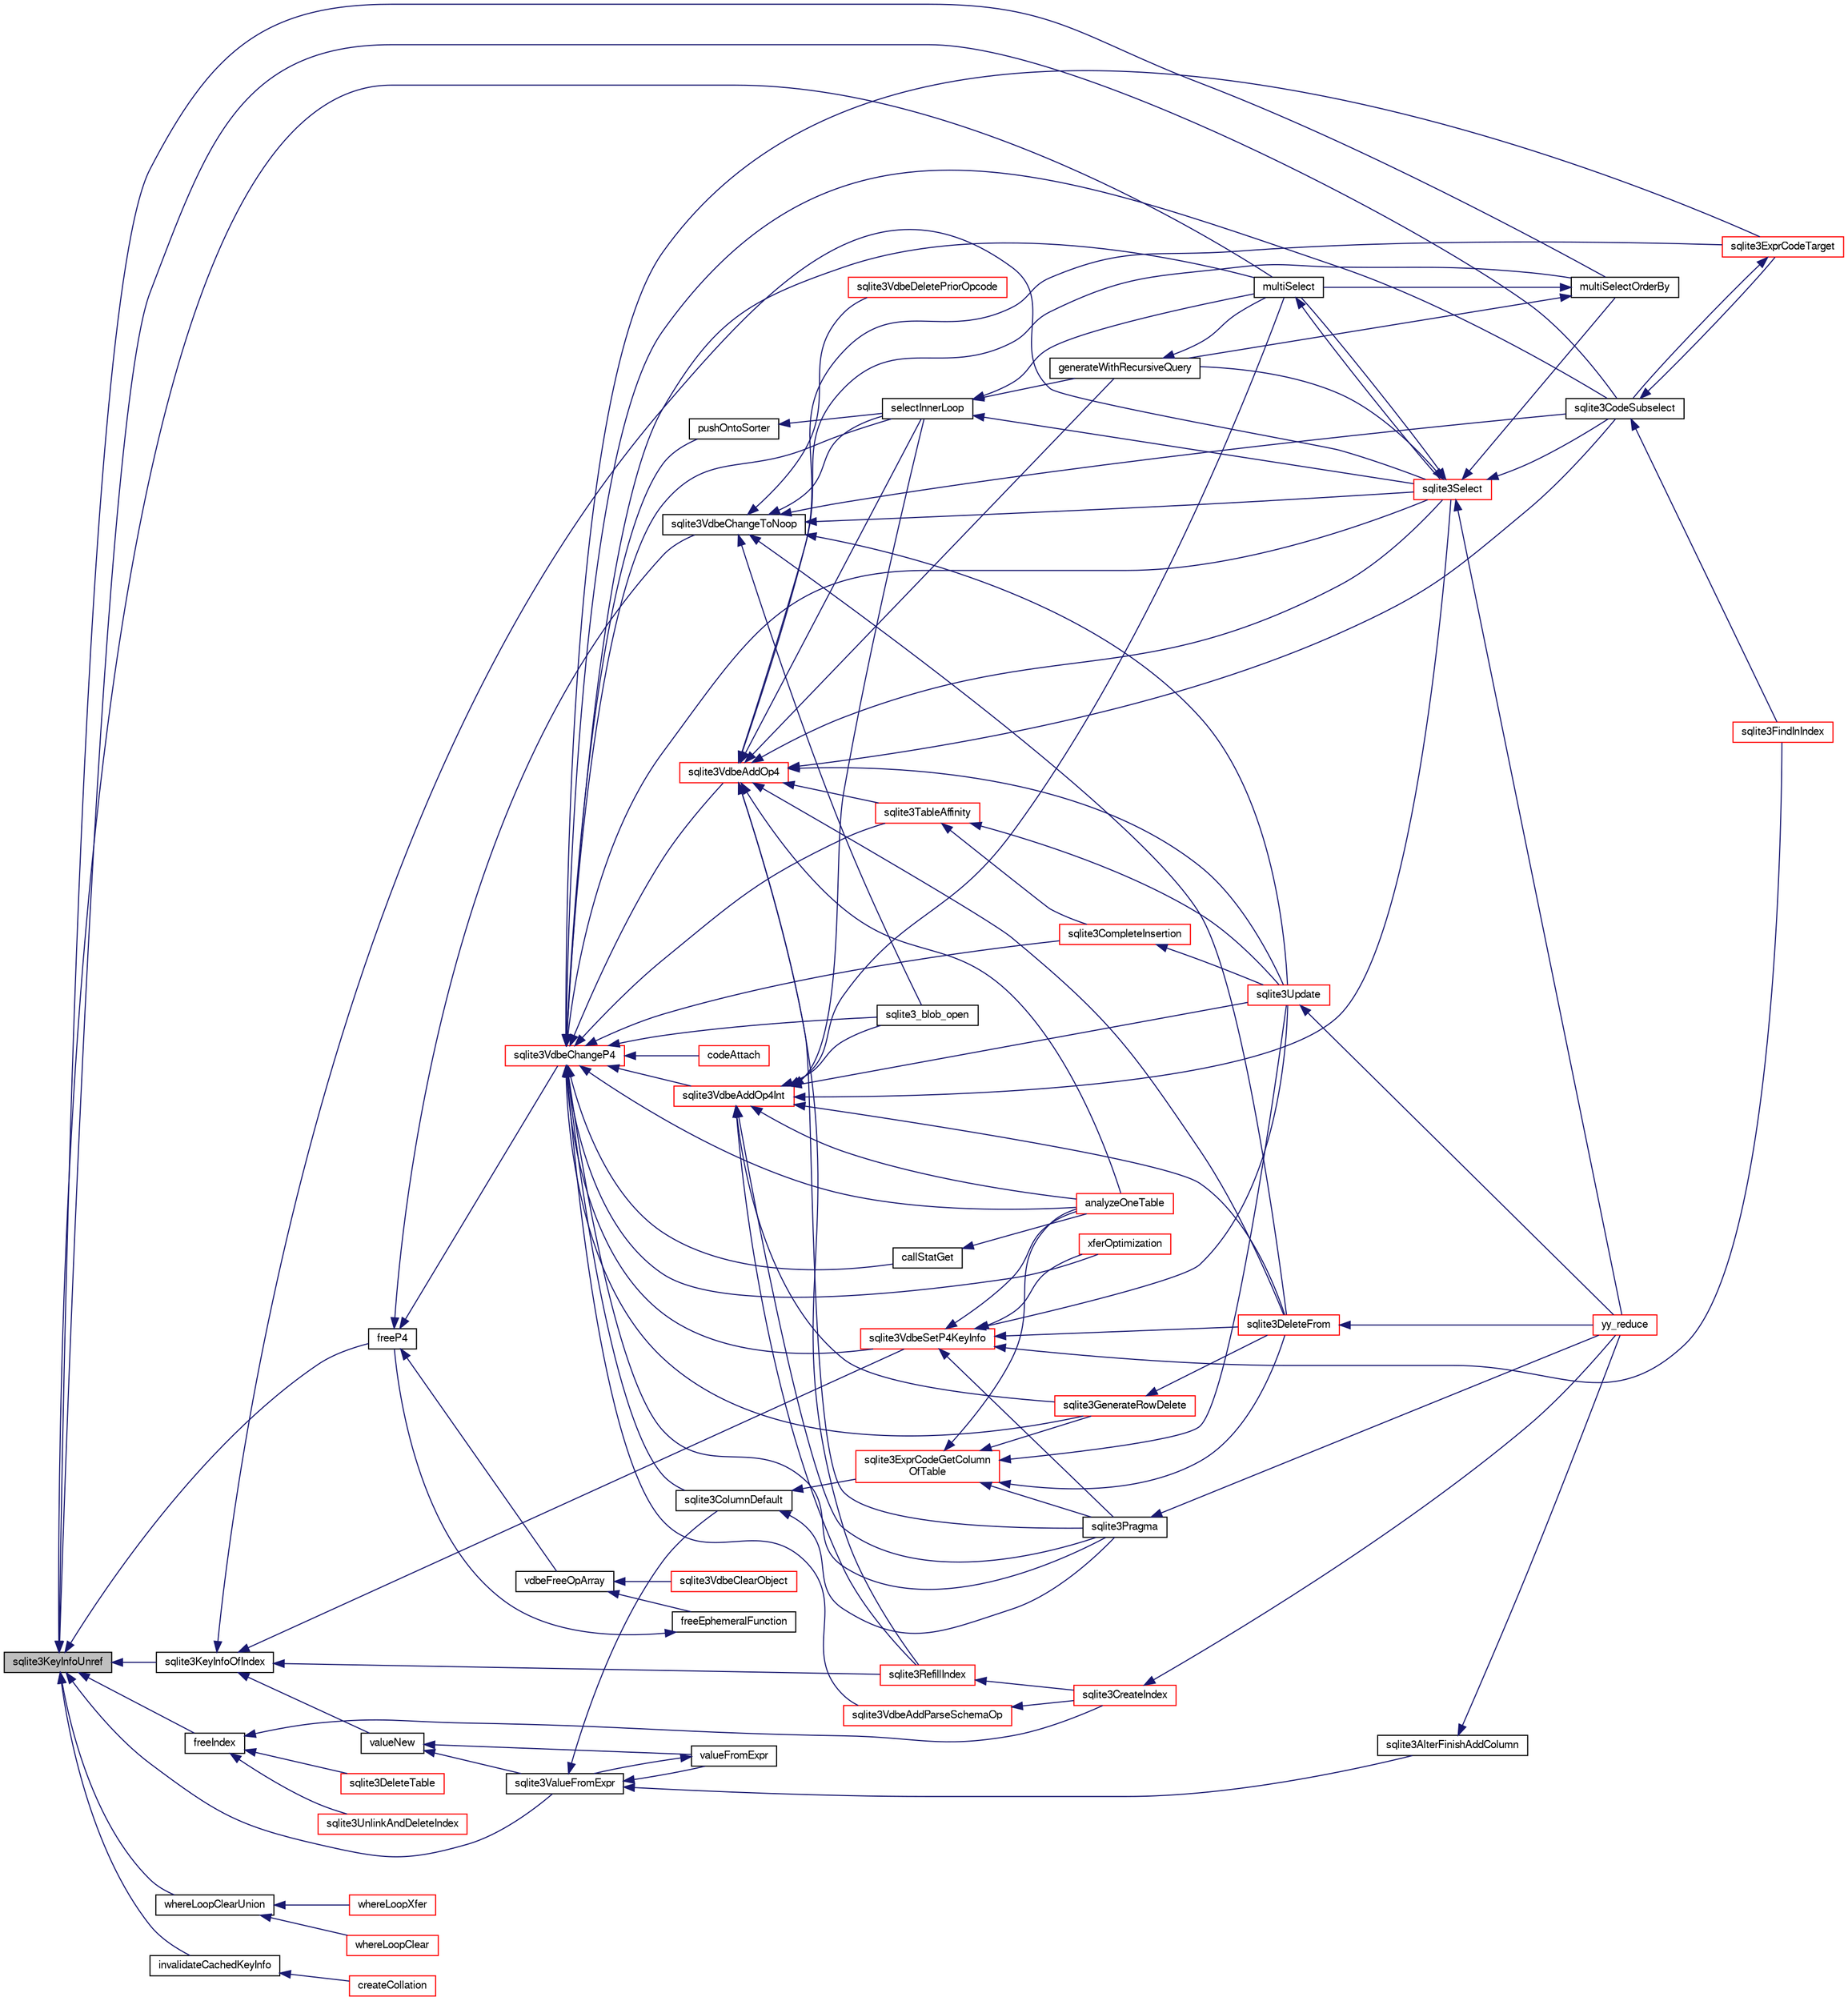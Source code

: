digraph "sqlite3KeyInfoUnref"
{
  edge [fontname="FreeSans",fontsize="10",labelfontname="FreeSans",labelfontsize="10"];
  node [fontname="FreeSans",fontsize="10",shape=record];
  rankdir="LR";
  Node574278 [label="sqlite3KeyInfoUnref",height=0.2,width=0.4,color="black", fillcolor="grey75", style="filled", fontcolor="black"];
  Node574278 -> Node574279 [dir="back",color="midnightblue",fontsize="10",style="solid",fontname="FreeSans"];
  Node574279 [label="sqlite3ValueFromExpr",height=0.2,width=0.4,color="black", fillcolor="white", style="filled",URL="$sqlite3_8c.html#af103c812684544760641a1cd4d9745df"];
  Node574279 -> Node574280 [dir="back",color="midnightblue",fontsize="10",style="solid",fontname="FreeSans"];
  Node574280 [label="valueFromExpr",height=0.2,width=0.4,color="black", fillcolor="white", style="filled",URL="$sqlite3_8c.html#a08f91b27c0189e8b5bcdea6537466b7c"];
  Node574280 -> Node574279 [dir="back",color="midnightblue",fontsize="10",style="solid",fontname="FreeSans"];
  Node574279 -> Node574281 [dir="back",color="midnightblue",fontsize="10",style="solid",fontname="FreeSans"];
  Node574281 [label="sqlite3AlterFinishAddColumn",height=0.2,width=0.4,color="black", fillcolor="white", style="filled",URL="$sqlite3_8c.html#a392e1e5be904b01216faae16a77c2c31"];
  Node574281 -> Node574282 [dir="back",color="midnightblue",fontsize="10",style="solid",fontname="FreeSans"];
  Node574282 [label="yy_reduce",height=0.2,width=0.4,color="red", fillcolor="white", style="filled",URL="$sqlite3_8c.html#a7c419a9b25711c666a9a2449ef377f14"];
  Node574279 -> Node574284 [dir="back",color="midnightblue",fontsize="10",style="solid",fontname="FreeSans"];
  Node574284 [label="sqlite3ColumnDefault",height=0.2,width=0.4,color="black", fillcolor="white", style="filled",URL="$sqlite3_8c.html#a59f47949957801afdf53735549eacc7d"];
  Node574284 -> Node574285 [dir="back",color="midnightblue",fontsize="10",style="solid",fontname="FreeSans"];
  Node574285 [label="sqlite3ExprCodeGetColumn\lOfTable",height=0.2,width=0.4,color="red", fillcolor="white", style="filled",URL="$sqlite3_8c.html#aef676ae689397d0e050eb0a360c32315"];
  Node574285 -> Node574355 [dir="back",color="midnightblue",fontsize="10",style="solid",fontname="FreeSans"];
  Node574355 [label="analyzeOneTable",height=0.2,width=0.4,color="red", fillcolor="white", style="filled",URL="$sqlite3_8c.html#a31d4182bf855943a5d0526dbb4987803"];
  Node574285 -> Node574306 [dir="back",color="midnightblue",fontsize="10",style="solid",fontname="FreeSans"];
  Node574306 [label="sqlite3DeleteFrom",height=0.2,width=0.4,color="red", fillcolor="white", style="filled",URL="$sqlite3_8c.html#ab9b4b45349188b49eabb23f94608a091"];
  Node574306 -> Node574282 [dir="back",color="midnightblue",fontsize="10",style="solid",fontname="FreeSans"];
  Node574285 -> Node574305 [dir="back",color="midnightblue",fontsize="10",style="solid",fontname="FreeSans"];
  Node574305 [label="sqlite3GenerateRowDelete",height=0.2,width=0.4,color="red", fillcolor="white", style="filled",URL="$sqlite3_8c.html#a2c76cbf3027fc18fdbb8cb4cd96b77d9"];
  Node574305 -> Node574306 [dir="back",color="midnightblue",fontsize="10",style="solid",fontname="FreeSans"];
  Node574285 -> Node574319 [dir="back",color="midnightblue",fontsize="10",style="solid",fontname="FreeSans"];
  Node574319 [label="sqlite3Pragma",height=0.2,width=0.4,color="black", fillcolor="white", style="filled",URL="$sqlite3_8c.html#a111391370f58f8e6a6eca51fd34d62ed"];
  Node574319 -> Node574282 [dir="back",color="midnightblue",fontsize="10",style="solid",fontname="FreeSans"];
  Node574285 -> Node574314 [dir="back",color="midnightblue",fontsize="10",style="solid",fontname="FreeSans"];
  Node574314 [label="sqlite3Update",height=0.2,width=0.4,color="red", fillcolor="white", style="filled",URL="$sqlite3_8c.html#ac5aa67c46e8cc8174566fabe6809fafa"];
  Node574314 -> Node574282 [dir="back",color="midnightblue",fontsize="10",style="solid",fontname="FreeSans"];
  Node574284 -> Node574319 [dir="back",color="midnightblue",fontsize="10",style="solid",fontname="FreeSans"];
  Node574278 -> Node574359 [dir="back",color="midnightblue",fontsize="10",style="solid",fontname="FreeSans"];
  Node574359 [label="freeP4",height=0.2,width=0.4,color="black", fillcolor="white", style="filled",URL="$sqlite3_8c.html#aa1ec8debef2a9be5fe36a3082fd3e0f9"];
  Node574359 -> Node574360 [dir="back",color="midnightblue",fontsize="10",style="solid",fontname="FreeSans"];
  Node574360 [label="vdbeFreeOpArray",height=0.2,width=0.4,color="black", fillcolor="white", style="filled",URL="$sqlite3_8c.html#affa26b190a34b8772c3f4a4d06866c50"];
  Node574360 -> Node574361 [dir="back",color="midnightblue",fontsize="10",style="solid",fontname="FreeSans"];
  Node574361 [label="freeEphemeralFunction",height=0.2,width=0.4,color="black", fillcolor="white", style="filled",URL="$sqlite3_8c.html#ace0a45aad803937290f5495906773bc4"];
  Node574361 -> Node574359 [dir="back",color="midnightblue",fontsize="10",style="solid",fontname="FreeSans"];
  Node574360 -> Node574362 [dir="back",color="midnightblue",fontsize="10",style="solid",fontname="FreeSans"];
  Node574362 [label="sqlite3VdbeClearObject",height=0.2,width=0.4,color="red", fillcolor="white", style="filled",URL="$sqlite3_8c.html#aa36c8bd3814c4923416d35ef3454f979"];
  Node574359 -> Node574551 [dir="back",color="midnightblue",fontsize="10",style="solid",fontname="FreeSans"];
  Node574551 [label="sqlite3VdbeChangeToNoop",height=0.2,width=0.4,color="black", fillcolor="white", style="filled",URL="$sqlite3_8c.html#a807e82d6627750b2fa4685812da68a9d"];
  Node574551 -> Node574552 [dir="back",color="midnightblue",fontsize="10",style="solid",fontname="FreeSans"];
  Node574552 [label="sqlite3VdbeDeletePriorOpcode",height=0.2,width=0.4,color="red", fillcolor="white", style="filled",URL="$sqlite3_8c.html#a8d0b65afd7accc6358fafa417db050b3"];
  Node574551 -> Node574368 [dir="back",color="midnightblue",fontsize="10",style="solid",fontname="FreeSans"];
  Node574368 [label="sqlite3_blob_open",height=0.2,width=0.4,color="black", fillcolor="white", style="filled",URL="$sqlite3_8h.html#adb8ad839a5bdd62a43785132bc7dd518"];
  Node574551 -> Node574288 [dir="back",color="midnightblue",fontsize="10",style="solid",fontname="FreeSans"];
  Node574288 [label="sqlite3CodeSubselect",height=0.2,width=0.4,color="black", fillcolor="white", style="filled",URL="$sqlite3_8c.html#aa69b46d2204a1d1b110107a1be12ee0c"];
  Node574288 -> Node574289 [dir="back",color="midnightblue",fontsize="10",style="solid",fontname="FreeSans"];
  Node574289 [label="sqlite3FindInIndex",height=0.2,width=0.4,color="red", fillcolor="white", style="filled",URL="$sqlite3_8c.html#af7d8c56ab0231f44bb5f87b3fafeffb2"];
  Node574288 -> Node574287 [dir="back",color="midnightblue",fontsize="10",style="solid",fontname="FreeSans"];
  Node574287 [label="sqlite3ExprCodeTarget",height=0.2,width=0.4,color="red", fillcolor="white", style="filled",URL="$sqlite3_8c.html#a4f308397a0a3ed299ed31aaa1ae2a293"];
  Node574287 -> Node574288 [dir="back",color="midnightblue",fontsize="10",style="solid",fontname="FreeSans"];
  Node574551 -> Node574306 [dir="back",color="midnightblue",fontsize="10",style="solid",fontname="FreeSans"];
  Node574551 -> Node574345 [dir="back",color="midnightblue",fontsize="10",style="solid",fontname="FreeSans"];
  Node574345 [label="selectInnerLoop",height=0.2,width=0.4,color="black", fillcolor="white", style="filled",URL="$sqlite3_8c.html#ababe0933661ebe67eb0e6074bb1fd411"];
  Node574345 -> Node574326 [dir="back",color="midnightblue",fontsize="10",style="solid",fontname="FreeSans"];
  Node574326 [label="generateWithRecursiveQuery",height=0.2,width=0.4,color="black", fillcolor="white", style="filled",URL="$sqlite3_8c.html#ade2c3663fa9c3b9676507984b9483942"];
  Node574326 -> Node574327 [dir="back",color="midnightblue",fontsize="10",style="solid",fontname="FreeSans"];
  Node574327 [label="multiSelect",height=0.2,width=0.4,color="black", fillcolor="white", style="filled",URL="$sqlite3_8c.html#a6456c61f3d9b2389738753cedfa24fa7"];
  Node574327 -> Node574324 [dir="back",color="midnightblue",fontsize="10",style="solid",fontname="FreeSans"];
  Node574324 [label="sqlite3Select",height=0.2,width=0.4,color="red", fillcolor="white", style="filled",URL="$sqlite3_8c.html#a2465ee8c956209ba4b272477b7c21a45"];
  Node574324 -> Node574288 [dir="back",color="midnightblue",fontsize="10",style="solid",fontname="FreeSans"];
  Node574324 -> Node574326 [dir="back",color="midnightblue",fontsize="10",style="solid",fontname="FreeSans"];
  Node574324 -> Node574327 [dir="back",color="midnightblue",fontsize="10",style="solid",fontname="FreeSans"];
  Node574324 -> Node574328 [dir="back",color="midnightblue",fontsize="10",style="solid",fontname="FreeSans"];
  Node574328 [label="multiSelectOrderBy",height=0.2,width=0.4,color="black", fillcolor="white", style="filled",URL="$sqlite3_8c.html#afcdb8488c6f4dfdadaf9f04bca35b808"];
  Node574328 -> Node574326 [dir="back",color="midnightblue",fontsize="10",style="solid",fontname="FreeSans"];
  Node574328 -> Node574327 [dir="back",color="midnightblue",fontsize="10",style="solid",fontname="FreeSans"];
  Node574324 -> Node574282 [dir="back",color="midnightblue",fontsize="10",style="solid",fontname="FreeSans"];
  Node574345 -> Node574327 [dir="back",color="midnightblue",fontsize="10",style="solid",fontname="FreeSans"];
  Node574345 -> Node574324 [dir="back",color="midnightblue",fontsize="10",style="solid",fontname="FreeSans"];
  Node574551 -> Node574324 [dir="back",color="midnightblue",fontsize="10",style="solid",fontname="FreeSans"];
  Node574551 -> Node574314 [dir="back",color="midnightblue",fontsize="10",style="solid",fontname="FreeSans"];
  Node574359 -> Node574553 [dir="back",color="midnightblue",fontsize="10",style="solid",fontname="FreeSans"];
  Node574553 [label="sqlite3VdbeChangeP4",height=0.2,width=0.4,color="red", fillcolor="white", style="filled",URL="$sqlite3_8c.html#add0d891a062d044a0c7e6fc072702830"];
  Node574553 -> Node574554 [dir="back",color="midnightblue",fontsize="10",style="solid",fontname="FreeSans"];
  Node574554 [label="sqlite3VdbeAddOp4",height=0.2,width=0.4,color="red", fillcolor="white", style="filled",URL="$sqlite3_8c.html#a739d7a47b1c11779283b7797ea7e1d4d"];
  Node574554 -> Node574288 [dir="back",color="midnightblue",fontsize="10",style="solid",fontname="FreeSans"];
  Node574554 -> Node574287 [dir="back",color="midnightblue",fontsize="10",style="solid",fontname="FreeSans"];
  Node574554 -> Node574355 [dir="back",color="midnightblue",fontsize="10",style="solid",fontname="FreeSans"];
  Node574554 -> Node574295 [dir="back",color="midnightblue",fontsize="10",style="solid",fontname="FreeSans"];
  Node574295 [label="sqlite3RefillIndex",height=0.2,width=0.4,color="red", fillcolor="white", style="filled",URL="$sqlite3_8c.html#a17be5b679d9181b961ea9ba4a18d4f80"];
  Node574295 -> Node574296 [dir="back",color="midnightblue",fontsize="10",style="solid",fontname="FreeSans"];
  Node574296 [label="sqlite3CreateIndex",height=0.2,width=0.4,color="red", fillcolor="white", style="filled",URL="$sqlite3_8c.html#a8dbe5e590ab6c58a8c45f34f7c81e825"];
  Node574296 -> Node574282 [dir="back",color="midnightblue",fontsize="10",style="solid",fontname="FreeSans"];
  Node574554 -> Node574306 [dir="back",color="midnightblue",fontsize="10",style="solid",fontname="FreeSans"];
  Node574554 -> Node574565 [dir="back",color="midnightblue",fontsize="10",style="solid",fontname="FreeSans"];
  Node574565 [label="sqlite3TableAffinity",height=0.2,width=0.4,color="red", fillcolor="white", style="filled",URL="$sqlite3_8c.html#abf99b52a40a6c443cf9936ac485db087"];
  Node574565 -> Node574566 [dir="back",color="midnightblue",fontsize="10",style="solid",fontname="FreeSans"];
  Node574566 [label="sqlite3CompleteInsertion",height=0.2,width=0.4,color="red", fillcolor="white", style="filled",URL="$sqlite3_8c.html#a782d99c5a597a450d4361d87d93e59f5"];
  Node574566 -> Node574314 [dir="back",color="midnightblue",fontsize="10",style="solid",fontname="FreeSans"];
  Node574565 -> Node574314 [dir="back",color="midnightblue",fontsize="10",style="solid",fontname="FreeSans"];
  Node574554 -> Node574319 [dir="back",color="midnightblue",fontsize="10",style="solid",fontname="FreeSans"];
  Node574554 -> Node574345 [dir="back",color="midnightblue",fontsize="10",style="solid",fontname="FreeSans"];
  Node574554 -> Node574326 [dir="back",color="midnightblue",fontsize="10",style="solid",fontname="FreeSans"];
  Node574554 -> Node574328 [dir="back",color="midnightblue",fontsize="10",style="solid",fontname="FreeSans"];
  Node574554 -> Node574324 [dir="back",color="midnightblue",fontsize="10",style="solid",fontname="FreeSans"];
  Node574554 -> Node574314 [dir="back",color="midnightblue",fontsize="10",style="solid",fontname="FreeSans"];
  Node574553 -> Node574578 [dir="back",color="midnightblue",fontsize="10",style="solid",fontname="FreeSans"];
  Node574578 [label="sqlite3VdbeAddParseSchemaOp",height=0.2,width=0.4,color="red", fillcolor="white", style="filled",URL="$sqlite3_8c.html#a52c71cba3d53e0eb5c0c785ef9a7ec8f"];
  Node574578 -> Node574296 [dir="back",color="midnightblue",fontsize="10",style="solid",fontname="FreeSans"];
  Node574553 -> Node574579 [dir="back",color="midnightblue",fontsize="10",style="solid",fontname="FreeSans"];
  Node574579 [label="sqlite3VdbeAddOp4Int",height=0.2,width=0.4,color="red", fillcolor="white", style="filled",URL="$sqlite3_8c.html#afff63410071bb7015a6392d8a7704b43"];
  Node574579 -> Node574368 [dir="back",color="midnightblue",fontsize="10",style="solid",fontname="FreeSans"];
  Node574579 -> Node574355 [dir="back",color="midnightblue",fontsize="10",style="solid",fontname="FreeSans"];
  Node574579 -> Node574295 [dir="back",color="midnightblue",fontsize="10",style="solid",fontname="FreeSans"];
  Node574579 -> Node574306 [dir="back",color="midnightblue",fontsize="10",style="solid",fontname="FreeSans"];
  Node574579 -> Node574305 [dir="back",color="midnightblue",fontsize="10",style="solid",fontname="FreeSans"];
  Node574579 -> Node574319 [dir="back",color="midnightblue",fontsize="10",style="solid",fontname="FreeSans"];
  Node574579 -> Node574345 [dir="back",color="midnightblue",fontsize="10",style="solid",fontname="FreeSans"];
  Node574579 -> Node574327 [dir="back",color="midnightblue",fontsize="10",style="solid",fontname="FreeSans"];
  Node574579 -> Node574324 [dir="back",color="midnightblue",fontsize="10",style="solid",fontname="FreeSans"];
  Node574579 -> Node574314 [dir="back",color="midnightblue",fontsize="10",style="solid",fontname="FreeSans"];
  Node574553 -> Node574584 [dir="back",color="midnightblue",fontsize="10",style="solid",fontname="FreeSans"];
  Node574584 [label="sqlite3VdbeSetP4KeyInfo",height=0.2,width=0.4,color="red", fillcolor="white", style="filled",URL="$sqlite3_8c.html#a342090b36fbf7fdace2a23b8efca030c"];
  Node574584 -> Node574289 [dir="back",color="midnightblue",fontsize="10",style="solid",fontname="FreeSans"];
  Node574584 -> Node574355 [dir="back",color="midnightblue",fontsize="10",style="solid",fontname="FreeSans"];
  Node574584 -> Node574306 [dir="back",color="midnightblue",fontsize="10",style="solid",fontname="FreeSans"];
  Node574584 -> Node574405 [dir="back",color="midnightblue",fontsize="10",style="solid",fontname="FreeSans"];
  Node574405 [label="xferOptimization",height=0.2,width=0.4,color="red", fillcolor="white", style="filled",URL="$sqlite3_8c.html#ae85c90f7d064fe83f4ed930e708855d2"];
  Node574584 -> Node574319 [dir="back",color="midnightblue",fontsize="10",style="solid",fontname="FreeSans"];
  Node574584 -> Node574314 [dir="back",color="midnightblue",fontsize="10",style="solid",fontname="FreeSans"];
  Node574553 -> Node574368 [dir="back",color="midnightblue",fontsize="10",style="solid",fontname="FreeSans"];
  Node574553 -> Node574288 [dir="back",color="midnightblue",fontsize="10",style="solid",fontname="FreeSans"];
  Node574553 -> Node574287 [dir="back",color="midnightblue",fontsize="10",style="solid",fontname="FreeSans"];
  Node574553 -> Node574585 [dir="back",color="midnightblue",fontsize="10",style="solid",fontname="FreeSans"];
  Node574585 [label="callStatGet",height=0.2,width=0.4,color="black", fillcolor="white", style="filled",URL="$sqlite3_8c.html#aae801ecb4e01d271d64f1419f7ba0cfc"];
  Node574585 -> Node574355 [dir="back",color="midnightblue",fontsize="10",style="solid",fontname="FreeSans"];
  Node574553 -> Node574355 [dir="back",color="midnightblue",fontsize="10",style="solid",fontname="FreeSans"];
  Node574553 -> Node574337 [dir="back",color="midnightblue",fontsize="10",style="solid",fontname="FreeSans"];
  Node574337 [label="codeAttach",height=0.2,width=0.4,color="red", fillcolor="white", style="filled",URL="$sqlite3_8c.html#ade4e9e30d828a19c191fdcb098676d5b"];
  Node574553 -> Node574305 [dir="back",color="midnightblue",fontsize="10",style="solid",fontname="FreeSans"];
  Node574553 -> Node574565 [dir="back",color="midnightblue",fontsize="10",style="solid",fontname="FreeSans"];
  Node574553 -> Node574566 [dir="back",color="midnightblue",fontsize="10",style="solid",fontname="FreeSans"];
  Node574553 -> Node574405 [dir="back",color="midnightblue",fontsize="10",style="solid",fontname="FreeSans"];
  Node574553 -> Node574319 [dir="back",color="midnightblue",fontsize="10",style="solid",fontname="FreeSans"];
  Node574553 -> Node574344 [dir="back",color="midnightblue",fontsize="10",style="solid",fontname="FreeSans"];
  Node574344 [label="pushOntoSorter",height=0.2,width=0.4,color="black", fillcolor="white", style="filled",URL="$sqlite3_8c.html#a4555397beb584a386e7739cf022a6651"];
  Node574344 -> Node574345 [dir="back",color="midnightblue",fontsize="10",style="solid",fontname="FreeSans"];
  Node574553 -> Node574345 [dir="back",color="midnightblue",fontsize="10",style="solid",fontname="FreeSans"];
  Node574553 -> Node574327 [dir="back",color="midnightblue",fontsize="10",style="solid",fontname="FreeSans"];
  Node574553 -> Node574324 [dir="back",color="midnightblue",fontsize="10",style="solid",fontname="FreeSans"];
  Node574553 -> Node574284 [dir="back",color="midnightblue",fontsize="10",style="solid",fontname="FreeSans"];
  Node574278 -> Node574288 [dir="back",color="midnightblue",fontsize="10",style="solid",fontname="FreeSans"];
  Node574278 -> Node574434 [dir="back",color="midnightblue",fontsize="10",style="solid",fontname="FreeSans"];
  Node574434 [label="freeIndex",height=0.2,width=0.4,color="black", fillcolor="white", style="filled",URL="$sqlite3_8c.html#a00907c99c18d5bcb9d0b38c077146c31"];
  Node574434 -> Node574435 [dir="back",color="midnightblue",fontsize="10",style="solid",fontname="FreeSans"];
  Node574435 [label="sqlite3UnlinkAndDeleteIndex",height=0.2,width=0.4,color="red", fillcolor="white", style="filled",URL="$sqlite3_8c.html#a889f2dcb438c56db37a6d61e9f25e244"];
  Node574434 -> Node574436 [dir="back",color="midnightblue",fontsize="10",style="solid",fontname="FreeSans"];
  Node574436 [label="sqlite3DeleteTable",height=0.2,width=0.4,color="red", fillcolor="white", style="filled",URL="$sqlite3_8c.html#a7fd3d507375a381a3807f92735318973"];
  Node574434 -> Node574296 [dir="back",color="midnightblue",fontsize="10",style="solid",fontname="FreeSans"];
  Node574278 -> Node574587 [dir="back",color="midnightblue",fontsize="10",style="solid",fontname="FreeSans"];
  Node574587 [label="sqlite3KeyInfoOfIndex",height=0.2,width=0.4,color="black", fillcolor="white", style="filled",URL="$sqlite3_8c.html#a7b4298fb8e674075dbe680baae5f451b"];
  Node574587 -> Node574588 [dir="back",color="midnightblue",fontsize="10",style="solid",fontname="FreeSans"];
  Node574588 [label="valueNew",height=0.2,width=0.4,color="black", fillcolor="white", style="filled",URL="$sqlite3_8c.html#a8c46710c4ab586edb377b565c6ba46bf"];
  Node574588 -> Node574280 [dir="back",color="midnightblue",fontsize="10",style="solid",fontname="FreeSans"];
  Node574588 -> Node574279 [dir="back",color="midnightblue",fontsize="10",style="solid",fontname="FreeSans"];
  Node574587 -> Node574584 [dir="back",color="midnightblue",fontsize="10",style="solid",fontname="FreeSans"];
  Node574587 -> Node574295 [dir="back",color="midnightblue",fontsize="10",style="solid",fontname="FreeSans"];
  Node574587 -> Node574324 [dir="back",color="midnightblue",fontsize="10",style="solid",fontname="FreeSans"];
  Node574278 -> Node574327 [dir="back",color="midnightblue",fontsize="10",style="solid",fontname="FreeSans"];
  Node574278 -> Node574328 [dir="back",color="midnightblue",fontsize="10",style="solid",fontname="FreeSans"];
  Node574278 -> Node574589 [dir="back",color="midnightblue",fontsize="10",style="solid",fontname="FreeSans"];
  Node574589 [label="whereLoopClearUnion",height=0.2,width=0.4,color="black", fillcolor="white", style="filled",URL="$sqlite3_8c.html#a13df9c7fcbdf15a648efd33311ed7c16"];
  Node574589 -> Node574590 [dir="back",color="midnightblue",fontsize="10",style="solid",fontname="FreeSans"];
  Node574590 [label="whereLoopClear",height=0.2,width=0.4,color="red", fillcolor="white", style="filled",URL="$sqlite3_8c.html#ae12a592b0cf0b127cca2ead1746eb816"];
  Node574589 -> Node574598 [dir="back",color="midnightblue",fontsize="10",style="solid",fontname="FreeSans"];
  Node574598 [label="whereLoopXfer",height=0.2,width=0.4,color="red", fillcolor="white", style="filled",URL="$sqlite3_8c.html#af37655e2277d89a38c9abde52557279c"];
  Node574278 -> Node574599 [dir="back",color="midnightblue",fontsize="10",style="solid",fontname="FreeSans"];
  Node574599 [label="invalidateCachedKeyInfo",height=0.2,width=0.4,color="black", fillcolor="white", style="filled",URL="$sqlite3_8c.html#aa51ec313a2008d71a008b181efabff79"];
  Node574599 -> Node574600 [dir="back",color="midnightblue",fontsize="10",style="solid",fontname="FreeSans"];
  Node574600 [label="createCollation",height=0.2,width=0.4,color="red", fillcolor="white", style="filled",URL="$sqlite3_8c.html#a29def4ce28811a857e968b3f238d2dd1"];
}
